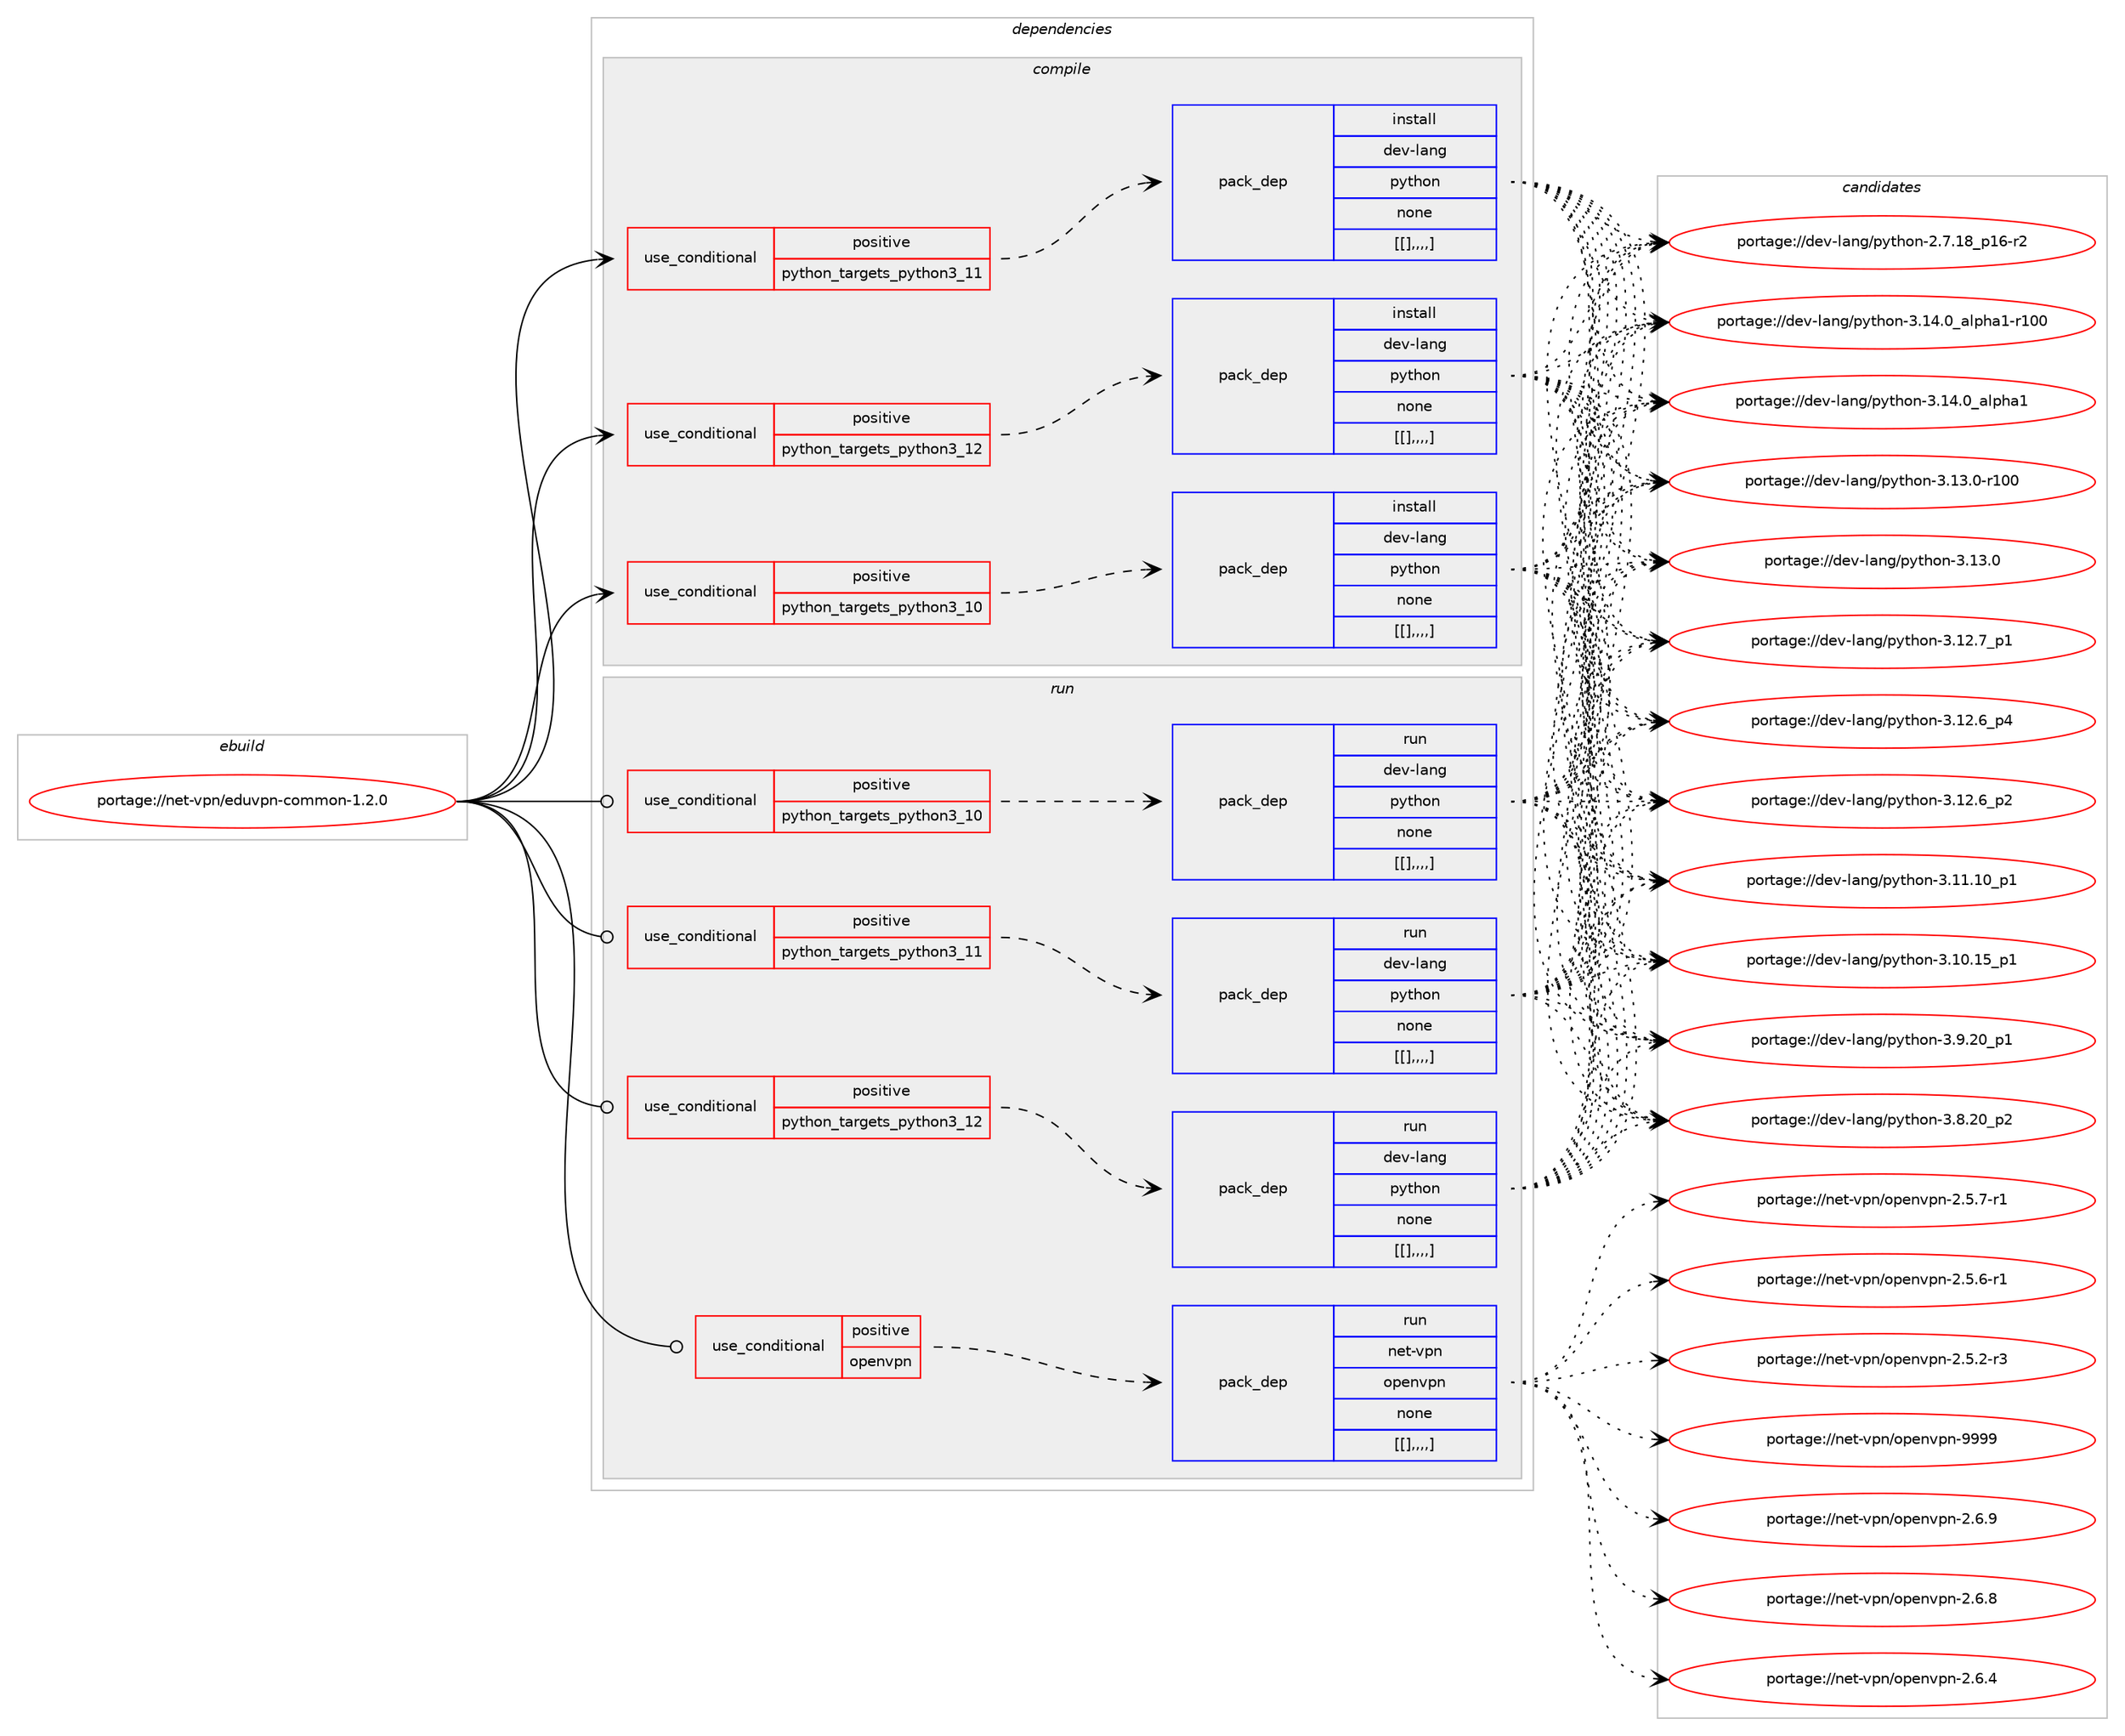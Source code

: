 digraph prolog {

# *************
# Graph options
# *************

newrank=true;
concentrate=true;
compound=true;
graph [rankdir=LR,fontname=Helvetica,fontsize=10,ranksep=1.5];#, ranksep=2.5, nodesep=0.2];
edge  [arrowhead=vee];
node  [fontname=Helvetica,fontsize=10];

# **********
# The ebuild
# **********

subgraph cluster_leftcol {
color=gray;
label=<<i>ebuild</i>>;
id [label="portage://net-vpn/eduvpn-common-1.2.0", color=red, width=4, href="../net-vpn/eduvpn-common-1.2.0.svg"];
}

# ****************
# The dependencies
# ****************

subgraph cluster_midcol {
color=gray;
label=<<i>dependencies</i>>;
subgraph cluster_compile {
fillcolor="#eeeeee";
style=filled;
label=<<i>compile</i>>;
subgraph cond108192 {
dependency408337 [label=<<TABLE BORDER="0" CELLBORDER="1" CELLSPACING="0" CELLPADDING="4"><TR><TD ROWSPAN="3" CELLPADDING="10">use_conditional</TD></TR><TR><TD>positive</TD></TR><TR><TD>python_targets_python3_10</TD></TR></TABLE>>, shape=none, color=red];
subgraph pack297090 {
dependency408351 [label=<<TABLE BORDER="0" CELLBORDER="1" CELLSPACING="0" CELLPADDING="4" WIDTH="220"><TR><TD ROWSPAN="6" CELLPADDING="30">pack_dep</TD></TR><TR><TD WIDTH="110">install</TD></TR><TR><TD>dev-lang</TD></TR><TR><TD>python</TD></TR><TR><TD>none</TD></TR><TR><TD>[[],,,,]</TD></TR></TABLE>>, shape=none, color=blue];
}
dependency408337:e -> dependency408351:w [weight=20,style="dashed",arrowhead="vee"];
}
id:e -> dependency408337:w [weight=20,style="solid",arrowhead="vee"];
subgraph cond108203 {
dependency408366 [label=<<TABLE BORDER="0" CELLBORDER="1" CELLSPACING="0" CELLPADDING="4"><TR><TD ROWSPAN="3" CELLPADDING="10">use_conditional</TD></TR><TR><TD>positive</TD></TR><TR><TD>python_targets_python3_11</TD></TR></TABLE>>, shape=none, color=red];
subgraph pack297132 {
dependency408424 [label=<<TABLE BORDER="0" CELLBORDER="1" CELLSPACING="0" CELLPADDING="4" WIDTH="220"><TR><TD ROWSPAN="6" CELLPADDING="30">pack_dep</TD></TR><TR><TD WIDTH="110">install</TD></TR><TR><TD>dev-lang</TD></TR><TR><TD>python</TD></TR><TR><TD>none</TD></TR><TR><TD>[[],,,,]</TD></TR></TABLE>>, shape=none, color=blue];
}
dependency408366:e -> dependency408424:w [weight=20,style="dashed",arrowhead="vee"];
}
id:e -> dependency408366:w [weight=20,style="solid",arrowhead="vee"];
subgraph cond108233 {
dependency408511 [label=<<TABLE BORDER="0" CELLBORDER="1" CELLSPACING="0" CELLPADDING="4"><TR><TD ROWSPAN="3" CELLPADDING="10">use_conditional</TD></TR><TR><TD>positive</TD></TR><TR><TD>python_targets_python3_12</TD></TR></TABLE>>, shape=none, color=red];
subgraph pack297207 {
dependency408539 [label=<<TABLE BORDER="0" CELLBORDER="1" CELLSPACING="0" CELLPADDING="4" WIDTH="220"><TR><TD ROWSPAN="6" CELLPADDING="30">pack_dep</TD></TR><TR><TD WIDTH="110">install</TD></TR><TR><TD>dev-lang</TD></TR><TR><TD>python</TD></TR><TR><TD>none</TD></TR><TR><TD>[[],,,,]</TD></TR></TABLE>>, shape=none, color=blue];
}
dependency408511:e -> dependency408539:w [weight=20,style="dashed",arrowhead="vee"];
}
id:e -> dependency408511:w [weight=20,style="solid",arrowhead="vee"];
}
subgraph cluster_compileandrun {
fillcolor="#eeeeee";
style=filled;
label=<<i>compile and run</i>>;
}
subgraph cluster_run {
fillcolor="#eeeeee";
style=filled;
label=<<i>run</i>>;
subgraph cond108251 {
dependency408548 [label=<<TABLE BORDER="0" CELLBORDER="1" CELLSPACING="0" CELLPADDING="4"><TR><TD ROWSPAN="3" CELLPADDING="10">use_conditional</TD></TR><TR><TD>positive</TD></TR><TR><TD>openvpn</TD></TR></TABLE>>, shape=none, color=red];
subgraph pack297238 {
dependency408551 [label=<<TABLE BORDER="0" CELLBORDER="1" CELLSPACING="0" CELLPADDING="4" WIDTH="220"><TR><TD ROWSPAN="6" CELLPADDING="30">pack_dep</TD></TR><TR><TD WIDTH="110">run</TD></TR><TR><TD>net-vpn</TD></TR><TR><TD>openvpn</TD></TR><TR><TD>none</TD></TR><TR><TD>[[],,,,]</TD></TR></TABLE>>, shape=none, color=blue];
}
dependency408548:e -> dependency408551:w [weight=20,style="dashed",arrowhead="vee"];
}
id:e -> dependency408548:w [weight=20,style="solid",arrowhead="odot"];
subgraph cond108260 {
dependency408605 [label=<<TABLE BORDER="0" CELLBORDER="1" CELLSPACING="0" CELLPADDING="4"><TR><TD ROWSPAN="3" CELLPADDING="10">use_conditional</TD></TR><TR><TD>positive</TD></TR><TR><TD>python_targets_python3_10</TD></TR></TABLE>>, shape=none, color=red];
subgraph pack297284 {
dependency408608 [label=<<TABLE BORDER="0" CELLBORDER="1" CELLSPACING="0" CELLPADDING="4" WIDTH="220"><TR><TD ROWSPAN="6" CELLPADDING="30">pack_dep</TD></TR><TR><TD WIDTH="110">run</TD></TR><TR><TD>dev-lang</TD></TR><TR><TD>python</TD></TR><TR><TD>none</TD></TR><TR><TD>[[],,,,]</TD></TR></TABLE>>, shape=none, color=blue];
}
dependency408605:e -> dependency408608:w [weight=20,style="dashed",arrowhead="vee"];
}
id:e -> dependency408605:w [weight=20,style="solid",arrowhead="odot"];
subgraph cond108265 {
dependency408651 [label=<<TABLE BORDER="0" CELLBORDER="1" CELLSPACING="0" CELLPADDING="4"><TR><TD ROWSPAN="3" CELLPADDING="10">use_conditional</TD></TR><TR><TD>positive</TD></TR><TR><TD>python_targets_python3_11</TD></TR></TABLE>>, shape=none, color=red];
subgraph pack297340 {
dependency408686 [label=<<TABLE BORDER="0" CELLBORDER="1" CELLSPACING="0" CELLPADDING="4" WIDTH="220"><TR><TD ROWSPAN="6" CELLPADDING="30">pack_dep</TD></TR><TR><TD WIDTH="110">run</TD></TR><TR><TD>dev-lang</TD></TR><TR><TD>python</TD></TR><TR><TD>none</TD></TR><TR><TD>[[],,,,]</TD></TR></TABLE>>, shape=none, color=blue];
}
dependency408651:e -> dependency408686:w [weight=20,style="dashed",arrowhead="vee"];
}
id:e -> dependency408651:w [weight=20,style="solid",arrowhead="odot"];
subgraph cond108290 {
dependency408725 [label=<<TABLE BORDER="0" CELLBORDER="1" CELLSPACING="0" CELLPADDING="4"><TR><TD ROWSPAN="3" CELLPADDING="10">use_conditional</TD></TR><TR><TD>positive</TD></TR><TR><TD>python_targets_python3_12</TD></TR></TABLE>>, shape=none, color=red];
subgraph pack297425 {
dependency408845 [label=<<TABLE BORDER="0" CELLBORDER="1" CELLSPACING="0" CELLPADDING="4" WIDTH="220"><TR><TD ROWSPAN="6" CELLPADDING="30">pack_dep</TD></TR><TR><TD WIDTH="110">run</TD></TR><TR><TD>dev-lang</TD></TR><TR><TD>python</TD></TR><TR><TD>none</TD></TR><TR><TD>[[],,,,]</TD></TR></TABLE>>, shape=none, color=blue];
}
dependency408725:e -> dependency408845:w [weight=20,style="dashed",arrowhead="vee"];
}
id:e -> dependency408725:w [weight=20,style="solid",arrowhead="odot"];
}
}

# **************
# The candidates
# **************

subgraph cluster_choices {
rank=same;
color=gray;
label=<<i>candidates</i>>;

subgraph choice296962 {
color=black;
nodesep=1;
choice100101118451089711010347112121116104111110455146495246489597108112104974945114494848 [label="portage://dev-lang/python-3.14.0_alpha1-r100", color=red, width=4,href="../dev-lang/python-3.14.0_alpha1-r100.svg"];
choice1001011184510897110103471121211161041111104551464952464895971081121049749 [label="portage://dev-lang/python-3.14.0_alpha1", color=red, width=4,href="../dev-lang/python-3.14.0_alpha1.svg"];
choice1001011184510897110103471121211161041111104551464951464845114494848 [label="portage://dev-lang/python-3.13.0-r100", color=red, width=4,href="../dev-lang/python-3.13.0-r100.svg"];
choice10010111845108971101034711212111610411111045514649514648 [label="portage://dev-lang/python-3.13.0", color=red, width=4,href="../dev-lang/python-3.13.0.svg"];
choice100101118451089711010347112121116104111110455146495046559511249 [label="portage://dev-lang/python-3.12.7_p1", color=red, width=4,href="../dev-lang/python-3.12.7_p1.svg"];
choice100101118451089711010347112121116104111110455146495046549511252 [label="portage://dev-lang/python-3.12.6_p4", color=red, width=4,href="../dev-lang/python-3.12.6_p4.svg"];
choice100101118451089711010347112121116104111110455146495046549511250 [label="portage://dev-lang/python-3.12.6_p2", color=red, width=4,href="../dev-lang/python-3.12.6_p2.svg"];
choice10010111845108971101034711212111610411111045514649494649489511249 [label="portage://dev-lang/python-3.11.10_p1", color=red, width=4,href="../dev-lang/python-3.11.10_p1.svg"];
choice10010111845108971101034711212111610411111045514649484649539511249 [label="portage://dev-lang/python-3.10.15_p1", color=red, width=4,href="../dev-lang/python-3.10.15_p1.svg"];
choice100101118451089711010347112121116104111110455146574650489511249 [label="portage://dev-lang/python-3.9.20_p1", color=red, width=4,href="../dev-lang/python-3.9.20_p1.svg"];
choice100101118451089711010347112121116104111110455146564650489511250 [label="portage://dev-lang/python-3.8.20_p2", color=red, width=4,href="../dev-lang/python-3.8.20_p2.svg"];
choice100101118451089711010347112121116104111110455046554649569511249544511450 [label="portage://dev-lang/python-2.7.18_p16-r2", color=red, width=4,href="../dev-lang/python-2.7.18_p16-r2.svg"];
dependency408351:e -> choice100101118451089711010347112121116104111110455146495246489597108112104974945114494848:w [style=dotted,weight="100"];
dependency408351:e -> choice1001011184510897110103471121211161041111104551464952464895971081121049749:w [style=dotted,weight="100"];
dependency408351:e -> choice1001011184510897110103471121211161041111104551464951464845114494848:w [style=dotted,weight="100"];
dependency408351:e -> choice10010111845108971101034711212111610411111045514649514648:w [style=dotted,weight="100"];
dependency408351:e -> choice100101118451089711010347112121116104111110455146495046559511249:w [style=dotted,weight="100"];
dependency408351:e -> choice100101118451089711010347112121116104111110455146495046549511252:w [style=dotted,weight="100"];
dependency408351:e -> choice100101118451089711010347112121116104111110455146495046549511250:w [style=dotted,weight="100"];
dependency408351:e -> choice10010111845108971101034711212111610411111045514649494649489511249:w [style=dotted,weight="100"];
dependency408351:e -> choice10010111845108971101034711212111610411111045514649484649539511249:w [style=dotted,weight="100"];
dependency408351:e -> choice100101118451089711010347112121116104111110455146574650489511249:w [style=dotted,weight="100"];
dependency408351:e -> choice100101118451089711010347112121116104111110455146564650489511250:w [style=dotted,weight="100"];
dependency408351:e -> choice100101118451089711010347112121116104111110455046554649569511249544511450:w [style=dotted,weight="100"];
}
subgraph choice296969 {
color=black;
nodesep=1;
choice100101118451089711010347112121116104111110455146495246489597108112104974945114494848 [label="portage://dev-lang/python-3.14.0_alpha1-r100", color=red, width=4,href="../dev-lang/python-3.14.0_alpha1-r100.svg"];
choice1001011184510897110103471121211161041111104551464952464895971081121049749 [label="portage://dev-lang/python-3.14.0_alpha1", color=red, width=4,href="../dev-lang/python-3.14.0_alpha1.svg"];
choice1001011184510897110103471121211161041111104551464951464845114494848 [label="portage://dev-lang/python-3.13.0-r100", color=red, width=4,href="../dev-lang/python-3.13.0-r100.svg"];
choice10010111845108971101034711212111610411111045514649514648 [label="portage://dev-lang/python-3.13.0", color=red, width=4,href="../dev-lang/python-3.13.0.svg"];
choice100101118451089711010347112121116104111110455146495046559511249 [label="portage://dev-lang/python-3.12.7_p1", color=red, width=4,href="../dev-lang/python-3.12.7_p1.svg"];
choice100101118451089711010347112121116104111110455146495046549511252 [label="portage://dev-lang/python-3.12.6_p4", color=red, width=4,href="../dev-lang/python-3.12.6_p4.svg"];
choice100101118451089711010347112121116104111110455146495046549511250 [label="portage://dev-lang/python-3.12.6_p2", color=red, width=4,href="../dev-lang/python-3.12.6_p2.svg"];
choice10010111845108971101034711212111610411111045514649494649489511249 [label="portage://dev-lang/python-3.11.10_p1", color=red, width=4,href="../dev-lang/python-3.11.10_p1.svg"];
choice10010111845108971101034711212111610411111045514649484649539511249 [label="portage://dev-lang/python-3.10.15_p1", color=red, width=4,href="../dev-lang/python-3.10.15_p1.svg"];
choice100101118451089711010347112121116104111110455146574650489511249 [label="portage://dev-lang/python-3.9.20_p1", color=red, width=4,href="../dev-lang/python-3.9.20_p1.svg"];
choice100101118451089711010347112121116104111110455146564650489511250 [label="portage://dev-lang/python-3.8.20_p2", color=red, width=4,href="../dev-lang/python-3.8.20_p2.svg"];
choice100101118451089711010347112121116104111110455046554649569511249544511450 [label="portage://dev-lang/python-2.7.18_p16-r2", color=red, width=4,href="../dev-lang/python-2.7.18_p16-r2.svg"];
dependency408424:e -> choice100101118451089711010347112121116104111110455146495246489597108112104974945114494848:w [style=dotted,weight="100"];
dependency408424:e -> choice1001011184510897110103471121211161041111104551464952464895971081121049749:w [style=dotted,weight="100"];
dependency408424:e -> choice1001011184510897110103471121211161041111104551464951464845114494848:w [style=dotted,weight="100"];
dependency408424:e -> choice10010111845108971101034711212111610411111045514649514648:w [style=dotted,weight="100"];
dependency408424:e -> choice100101118451089711010347112121116104111110455146495046559511249:w [style=dotted,weight="100"];
dependency408424:e -> choice100101118451089711010347112121116104111110455146495046549511252:w [style=dotted,weight="100"];
dependency408424:e -> choice100101118451089711010347112121116104111110455146495046549511250:w [style=dotted,weight="100"];
dependency408424:e -> choice10010111845108971101034711212111610411111045514649494649489511249:w [style=dotted,weight="100"];
dependency408424:e -> choice10010111845108971101034711212111610411111045514649484649539511249:w [style=dotted,weight="100"];
dependency408424:e -> choice100101118451089711010347112121116104111110455146574650489511249:w [style=dotted,weight="100"];
dependency408424:e -> choice100101118451089711010347112121116104111110455146564650489511250:w [style=dotted,weight="100"];
dependency408424:e -> choice100101118451089711010347112121116104111110455046554649569511249544511450:w [style=dotted,weight="100"];
}
subgraph choice296975 {
color=black;
nodesep=1;
choice100101118451089711010347112121116104111110455146495246489597108112104974945114494848 [label="portage://dev-lang/python-3.14.0_alpha1-r100", color=red, width=4,href="../dev-lang/python-3.14.0_alpha1-r100.svg"];
choice1001011184510897110103471121211161041111104551464952464895971081121049749 [label="portage://dev-lang/python-3.14.0_alpha1", color=red, width=4,href="../dev-lang/python-3.14.0_alpha1.svg"];
choice1001011184510897110103471121211161041111104551464951464845114494848 [label="portage://dev-lang/python-3.13.0-r100", color=red, width=4,href="../dev-lang/python-3.13.0-r100.svg"];
choice10010111845108971101034711212111610411111045514649514648 [label="portage://dev-lang/python-3.13.0", color=red, width=4,href="../dev-lang/python-3.13.0.svg"];
choice100101118451089711010347112121116104111110455146495046559511249 [label="portage://dev-lang/python-3.12.7_p1", color=red, width=4,href="../dev-lang/python-3.12.7_p1.svg"];
choice100101118451089711010347112121116104111110455146495046549511252 [label="portage://dev-lang/python-3.12.6_p4", color=red, width=4,href="../dev-lang/python-3.12.6_p4.svg"];
choice100101118451089711010347112121116104111110455146495046549511250 [label="portage://dev-lang/python-3.12.6_p2", color=red, width=4,href="../dev-lang/python-3.12.6_p2.svg"];
choice10010111845108971101034711212111610411111045514649494649489511249 [label="portage://dev-lang/python-3.11.10_p1", color=red, width=4,href="../dev-lang/python-3.11.10_p1.svg"];
choice10010111845108971101034711212111610411111045514649484649539511249 [label="portage://dev-lang/python-3.10.15_p1", color=red, width=4,href="../dev-lang/python-3.10.15_p1.svg"];
choice100101118451089711010347112121116104111110455146574650489511249 [label="portage://dev-lang/python-3.9.20_p1", color=red, width=4,href="../dev-lang/python-3.9.20_p1.svg"];
choice100101118451089711010347112121116104111110455146564650489511250 [label="portage://dev-lang/python-3.8.20_p2", color=red, width=4,href="../dev-lang/python-3.8.20_p2.svg"];
choice100101118451089711010347112121116104111110455046554649569511249544511450 [label="portage://dev-lang/python-2.7.18_p16-r2", color=red, width=4,href="../dev-lang/python-2.7.18_p16-r2.svg"];
dependency408539:e -> choice100101118451089711010347112121116104111110455146495246489597108112104974945114494848:w [style=dotted,weight="100"];
dependency408539:e -> choice1001011184510897110103471121211161041111104551464952464895971081121049749:w [style=dotted,weight="100"];
dependency408539:e -> choice1001011184510897110103471121211161041111104551464951464845114494848:w [style=dotted,weight="100"];
dependency408539:e -> choice10010111845108971101034711212111610411111045514649514648:w [style=dotted,weight="100"];
dependency408539:e -> choice100101118451089711010347112121116104111110455146495046559511249:w [style=dotted,weight="100"];
dependency408539:e -> choice100101118451089711010347112121116104111110455146495046549511252:w [style=dotted,weight="100"];
dependency408539:e -> choice100101118451089711010347112121116104111110455146495046549511250:w [style=dotted,weight="100"];
dependency408539:e -> choice10010111845108971101034711212111610411111045514649494649489511249:w [style=dotted,weight="100"];
dependency408539:e -> choice10010111845108971101034711212111610411111045514649484649539511249:w [style=dotted,weight="100"];
dependency408539:e -> choice100101118451089711010347112121116104111110455146574650489511249:w [style=dotted,weight="100"];
dependency408539:e -> choice100101118451089711010347112121116104111110455146564650489511250:w [style=dotted,weight="100"];
dependency408539:e -> choice100101118451089711010347112121116104111110455046554649569511249544511450:w [style=dotted,weight="100"];
}
subgraph choice296982 {
color=black;
nodesep=1;
choice11010111645118112110471111121011101181121104557575757 [label="portage://net-vpn/openvpn-9999", color=red, width=4,href="../net-vpn/openvpn-9999.svg"];
choice1101011164511811211047111112101110118112110455046544657 [label="portage://net-vpn/openvpn-2.6.9", color=red, width=4,href="../net-vpn/openvpn-2.6.9.svg"];
choice1101011164511811211047111112101110118112110455046544656 [label="portage://net-vpn/openvpn-2.6.8", color=red, width=4,href="../net-vpn/openvpn-2.6.8.svg"];
choice1101011164511811211047111112101110118112110455046544652 [label="portage://net-vpn/openvpn-2.6.4", color=red, width=4,href="../net-vpn/openvpn-2.6.4.svg"];
choice11010111645118112110471111121011101181121104550465346554511449 [label="portage://net-vpn/openvpn-2.5.7-r1", color=red, width=4,href="../net-vpn/openvpn-2.5.7-r1.svg"];
choice11010111645118112110471111121011101181121104550465346544511449 [label="portage://net-vpn/openvpn-2.5.6-r1", color=red, width=4,href="../net-vpn/openvpn-2.5.6-r1.svg"];
choice11010111645118112110471111121011101181121104550465346504511451 [label="portage://net-vpn/openvpn-2.5.2-r3", color=red, width=4,href="../net-vpn/openvpn-2.5.2-r3.svg"];
dependency408551:e -> choice11010111645118112110471111121011101181121104557575757:w [style=dotted,weight="100"];
dependency408551:e -> choice1101011164511811211047111112101110118112110455046544657:w [style=dotted,weight="100"];
dependency408551:e -> choice1101011164511811211047111112101110118112110455046544656:w [style=dotted,weight="100"];
dependency408551:e -> choice1101011164511811211047111112101110118112110455046544652:w [style=dotted,weight="100"];
dependency408551:e -> choice11010111645118112110471111121011101181121104550465346554511449:w [style=dotted,weight="100"];
dependency408551:e -> choice11010111645118112110471111121011101181121104550465346544511449:w [style=dotted,weight="100"];
dependency408551:e -> choice11010111645118112110471111121011101181121104550465346504511451:w [style=dotted,weight="100"];
}
subgraph choice296991 {
color=black;
nodesep=1;
choice100101118451089711010347112121116104111110455146495246489597108112104974945114494848 [label="portage://dev-lang/python-3.14.0_alpha1-r100", color=red, width=4,href="../dev-lang/python-3.14.0_alpha1-r100.svg"];
choice1001011184510897110103471121211161041111104551464952464895971081121049749 [label="portage://dev-lang/python-3.14.0_alpha1", color=red, width=4,href="../dev-lang/python-3.14.0_alpha1.svg"];
choice1001011184510897110103471121211161041111104551464951464845114494848 [label="portage://dev-lang/python-3.13.0-r100", color=red, width=4,href="../dev-lang/python-3.13.0-r100.svg"];
choice10010111845108971101034711212111610411111045514649514648 [label="portage://dev-lang/python-3.13.0", color=red, width=4,href="../dev-lang/python-3.13.0.svg"];
choice100101118451089711010347112121116104111110455146495046559511249 [label="portage://dev-lang/python-3.12.7_p1", color=red, width=4,href="../dev-lang/python-3.12.7_p1.svg"];
choice100101118451089711010347112121116104111110455146495046549511252 [label="portage://dev-lang/python-3.12.6_p4", color=red, width=4,href="../dev-lang/python-3.12.6_p4.svg"];
choice100101118451089711010347112121116104111110455146495046549511250 [label="portage://dev-lang/python-3.12.6_p2", color=red, width=4,href="../dev-lang/python-3.12.6_p2.svg"];
choice10010111845108971101034711212111610411111045514649494649489511249 [label="portage://dev-lang/python-3.11.10_p1", color=red, width=4,href="../dev-lang/python-3.11.10_p1.svg"];
choice10010111845108971101034711212111610411111045514649484649539511249 [label="portage://dev-lang/python-3.10.15_p1", color=red, width=4,href="../dev-lang/python-3.10.15_p1.svg"];
choice100101118451089711010347112121116104111110455146574650489511249 [label="portage://dev-lang/python-3.9.20_p1", color=red, width=4,href="../dev-lang/python-3.9.20_p1.svg"];
choice100101118451089711010347112121116104111110455146564650489511250 [label="portage://dev-lang/python-3.8.20_p2", color=red, width=4,href="../dev-lang/python-3.8.20_p2.svg"];
choice100101118451089711010347112121116104111110455046554649569511249544511450 [label="portage://dev-lang/python-2.7.18_p16-r2", color=red, width=4,href="../dev-lang/python-2.7.18_p16-r2.svg"];
dependency408608:e -> choice100101118451089711010347112121116104111110455146495246489597108112104974945114494848:w [style=dotted,weight="100"];
dependency408608:e -> choice1001011184510897110103471121211161041111104551464952464895971081121049749:w [style=dotted,weight="100"];
dependency408608:e -> choice1001011184510897110103471121211161041111104551464951464845114494848:w [style=dotted,weight="100"];
dependency408608:e -> choice10010111845108971101034711212111610411111045514649514648:w [style=dotted,weight="100"];
dependency408608:e -> choice100101118451089711010347112121116104111110455146495046559511249:w [style=dotted,weight="100"];
dependency408608:e -> choice100101118451089711010347112121116104111110455146495046549511252:w [style=dotted,weight="100"];
dependency408608:e -> choice100101118451089711010347112121116104111110455146495046549511250:w [style=dotted,weight="100"];
dependency408608:e -> choice10010111845108971101034711212111610411111045514649494649489511249:w [style=dotted,weight="100"];
dependency408608:e -> choice10010111845108971101034711212111610411111045514649484649539511249:w [style=dotted,weight="100"];
dependency408608:e -> choice100101118451089711010347112121116104111110455146574650489511249:w [style=dotted,weight="100"];
dependency408608:e -> choice100101118451089711010347112121116104111110455146564650489511250:w [style=dotted,weight="100"];
dependency408608:e -> choice100101118451089711010347112121116104111110455046554649569511249544511450:w [style=dotted,weight="100"];
}
subgraph choice297001 {
color=black;
nodesep=1;
choice100101118451089711010347112121116104111110455146495246489597108112104974945114494848 [label="portage://dev-lang/python-3.14.0_alpha1-r100", color=red, width=4,href="../dev-lang/python-3.14.0_alpha1-r100.svg"];
choice1001011184510897110103471121211161041111104551464952464895971081121049749 [label="portage://dev-lang/python-3.14.0_alpha1", color=red, width=4,href="../dev-lang/python-3.14.0_alpha1.svg"];
choice1001011184510897110103471121211161041111104551464951464845114494848 [label="portage://dev-lang/python-3.13.0-r100", color=red, width=4,href="../dev-lang/python-3.13.0-r100.svg"];
choice10010111845108971101034711212111610411111045514649514648 [label="portage://dev-lang/python-3.13.0", color=red, width=4,href="../dev-lang/python-3.13.0.svg"];
choice100101118451089711010347112121116104111110455146495046559511249 [label="portage://dev-lang/python-3.12.7_p1", color=red, width=4,href="../dev-lang/python-3.12.7_p1.svg"];
choice100101118451089711010347112121116104111110455146495046549511252 [label="portage://dev-lang/python-3.12.6_p4", color=red, width=4,href="../dev-lang/python-3.12.6_p4.svg"];
choice100101118451089711010347112121116104111110455146495046549511250 [label="portage://dev-lang/python-3.12.6_p2", color=red, width=4,href="../dev-lang/python-3.12.6_p2.svg"];
choice10010111845108971101034711212111610411111045514649494649489511249 [label="portage://dev-lang/python-3.11.10_p1", color=red, width=4,href="../dev-lang/python-3.11.10_p1.svg"];
choice10010111845108971101034711212111610411111045514649484649539511249 [label="portage://dev-lang/python-3.10.15_p1", color=red, width=4,href="../dev-lang/python-3.10.15_p1.svg"];
choice100101118451089711010347112121116104111110455146574650489511249 [label="portage://dev-lang/python-3.9.20_p1", color=red, width=4,href="../dev-lang/python-3.9.20_p1.svg"];
choice100101118451089711010347112121116104111110455146564650489511250 [label="portage://dev-lang/python-3.8.20_p2", color=red, width=4,href="../dev-lang/python-3.8.20_p2.svg"];
choice100101118451089711010347112121116104111110455046554649569511249544511450 [label="portage://dev-lang/python-2.7.18_p16-r2", color=red, width=4,href="../dev-lang/python-2.7.18_p16-r2.svg"];
dependency408686:e -> choice100101118451089711010347112121116104111110455146495246489597108112104974945114494848:w [style=dotted,weight="100"];
dependency408686:e -> choice1001011184510897110103471121211161041111104551464952464895971081121049749:w [style=dotted,weight="100"];
dependency408686:e -> choice1001011184510897110103471121211161041111104551464951464845114494848:w [style=dotted,weight="100"];
dependency408686:e -> choice10010111845108971101034711212111610411111045514649514648:w [style=dotted,weight="100"];
dependency408686:e -> choice100101118451089711010347112121116104111110455146495046559511249:w [style=dotted,weight="100"];
dependency408686:e -> choice100101118451089711010347112121116104111110455146495046549511252:w [style=dotted,weight="100"];
dependency408686:e -> choice100101118451089711010347112121116104111110455146495046549511250:w [style=dotted,weight="100"];
dependency408686:e -> choice10010111845108971101034711212111610411111045514649494649489511249:w [style=dotted,weight="100"];
dependency408686:e -> choice10010111845108971101034711212111610411111045514649484649539511249:w [style=dotted,weight="100"];
dependency408686:e -> choice100101118451089711010347112121116104111110455146574650489511249:w [style=dotted,weight="100"];
dependency408686:e -> choice100101118451089711010347112121116104111110455146564650489511250:w [style=dotted,weight="100"];
dependency408686:e -> choice100101118451089711010347112121116104111110455046554649569511249544511450:w [style=dotted,weight="100"];
}
subgraph choice297012 {
color=black;
nodesep=1;
choice100101118451089711010347112121116104111110455146495246489597108112104974945114494848 [label="portage://dev-lang/python-3.14.0_alpha1-r100", color=red, width=4,href="../dev-lang/python-3.14.0_alpha1-r100.svg"];
choice1001011184510897110103471121211161041111104551464952464895971081121049749 [label="portage://dev-lang/python-3.14.0_alpha1", color=red, width=4,href="../dev-lang/python-3.14.0_alpha1.svg"];
choice1001011184510897110103471121211161041111104551464951464845114494848 [label="portage://dev-lang/python-3.13.0-r100", color=red, width=4,href="../dev-lang/python-3.13.0-r100.svg"];
choice10010111845108971101034711212111610411111045514649514648 [label="portage://dev-lang/python-3.13.0", color=red, width=4,href="../dev-lang/python-3.13.0.svg"];
choice100101118451089711010347112121116104111110455146495046559511249 [label="portage://dev-lang/python-3.12.7_p1", color=red, width=4,href="../dev-lang/python-3.12.7_p1.svg"];
choice100101118451089711010347112121116104111110455146495046549511252 [label="portage://dev-lang/python-3.12.6_p4", color=red, width=4,href="../dev-lang/python-3.12.6_p4.svg"];
choice100101118451089711010347112121116104111110455146495046549511250 [label="portage://dev-lang/python-3.12.6_p2", color=red, width=4,href="../dev-lang/python-3.12.6_p2.svg"];
choice10010111845108971101034711212111610411111045514649494649489511249 [label="portage://dev-lang/python-3.11.10_p1", color=red, width=4,href="../dev-lang/python-3.11.10_p1.svg"];
choice10010111845108971101034711212111610411111045514649484649539511249 [label="portage://dev-lang/python-3.10.15_p1", color=red, width=4,href="../dev-lang/python-3.10.15_p1.svg"];
choice100101118451089711010347112121116104111110455146574650489511249 [label="portage://dev-lang/python-3.9.20_p1", color=red, width=4,href="../dev-lang/python-3.9.20_p1.svg"];
choice100101118451089711010347112121116104111110455146564650489511250 [label="portage://dev-lang/python-3.8.20_p2", color=red, width=4,href="../dev-lang/python-3.8.20_p2.svg"];
choice100101118451089711010347112121116104111110455046554649569511249544511450 [label="portage://dev-lang/python-2.7.18_p16-r2", color=red, width=4,href="../dev-lang/python-2.7.18_p16-r2.svg"];
dependency408845:e -> choice100101118451089711010347112121116104111110455146495246489597108112104974945114494848:w [style=dotted,weight="100"];
dependency408845:e -> choice1001011184510897110103471121211161041111104551464952464895971081121049749:w [style=dotted,weight="100"];
dependency408845:e -> choice1001011184510897110103471121211161041111104551464951464845114494848:w [style=dotted,weight="100"];
dependency408845:e -> choice10010111845108971101034711212111610411111045514649514648:w [style=dotted,weight="100"];
dependency408845:e -> choice100101118451089711010347112121116104111110455146495046559511249:w [style=dotted,weight="100"];
dependency408845:e -> choice100101118451089711010347112121116104111110455146495046549511252:w [style=dotted,weight="100"];
dependency408845:e -> choice100101118451089711010347112121116104111110455146495046549511250:w [style=dotted,weight="100"];
dependency408845:e -> choice10010111845108971101034711212111610411111045514649494649489511249:w [style=dotted,weight="100"];
dependency408845:e -> choice10010111845108971101034711212111610411111045514649484649539511249:w [style=dotted,weight="100"];
dependency408845:e -> choice100101118451089711010347112121116104111110455146574650489511249:w [style=dotted,weight="100"];
dependency408845:e -> choice100101118451089711010347112121116104111110455146564650489511250:w [style=dotted,weight="100"];
dependency408845:e -> choice100101118451089711010347112121116104111110455046554649569511249544511450:w [style=dotted,weight="100"];
}
}

}
